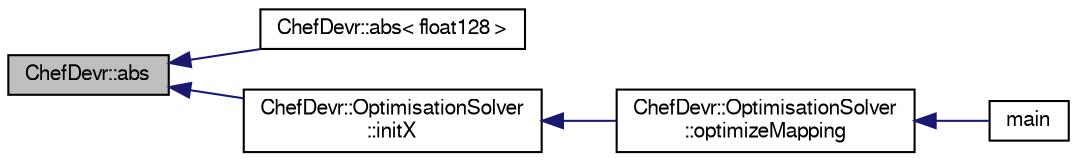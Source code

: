 digraph "ChefDevr::abs"
{
  edge [fontname="FreeSans",fontsize="10",labelfontname="FreeSans",labelfontsize="10"];
  node [fontname="FreeSans",fontsize="10",shape=record];
  rankdir="LR";
  Node1 [label="ChefDevr::abs",height=0.2,width=0.4,color="black", fillcolor="grey75", style="filled", fontcolor="black"];
  Node1 -> Node2 [dir="back",color="midnightblue",fontsize="10",style="solid",fontname="FreeSans"];
  Node2 [label="ChefDevr::abs\< float128 \>",height=0.2,width=0.4,color="black", fillcolor="white", style="filled",URL="$namespace_chef_devr.html#a1633bdef2002dd9661c1aef8b27de716"];
  Node1 -> Node3 [dir="back",color="midnightblue",fontsize="10",style="solid",fontname="FreeSans"];
  Node3 [label="ChefDevr::OptimisationSolver\l::initX",height=0.2,width=0.4,color="black", fillcolor="white", style="filled",URL="$class_chef_devr_1_1_optimisation_solver.html#a988f31337bf6b37bb0b16b0a12620c9d",tooltip="Initializes the latent coordinates vector X by applying the PCA method on the Z matrix and reducing i..."];
  Node3 -> Node4 [dir="back",color="midnightblue",fontsize="10",style="solid",fontname="FreeSans"];
  Node4 [label="ChefDevr::OptimisationSolver\l::optimizeMapping",height=0.2,width=0.4,color="black", fillcolor="white", style="filled",URL="$class_chef_devr_1_1_optimisation_solver.html#ac071d573e4155176f151f9413ef7b107",tooltip="Computes the optimized parametrisation of the BRDFs manifold. Uses Hook & Jeeves method to solve the ..."];
  Node4 -> Node5 [dir="back",color="midnightblue",fontsize="10",style="solid",fontname="FreeSans"];
  Node5 [label="main",height=0.2,width=0.4,color="black", fillcolor="white", style="filled",URL="$main_8cpp.html#ac0f2228420376f4db7e1274f2b41667c"];
}

